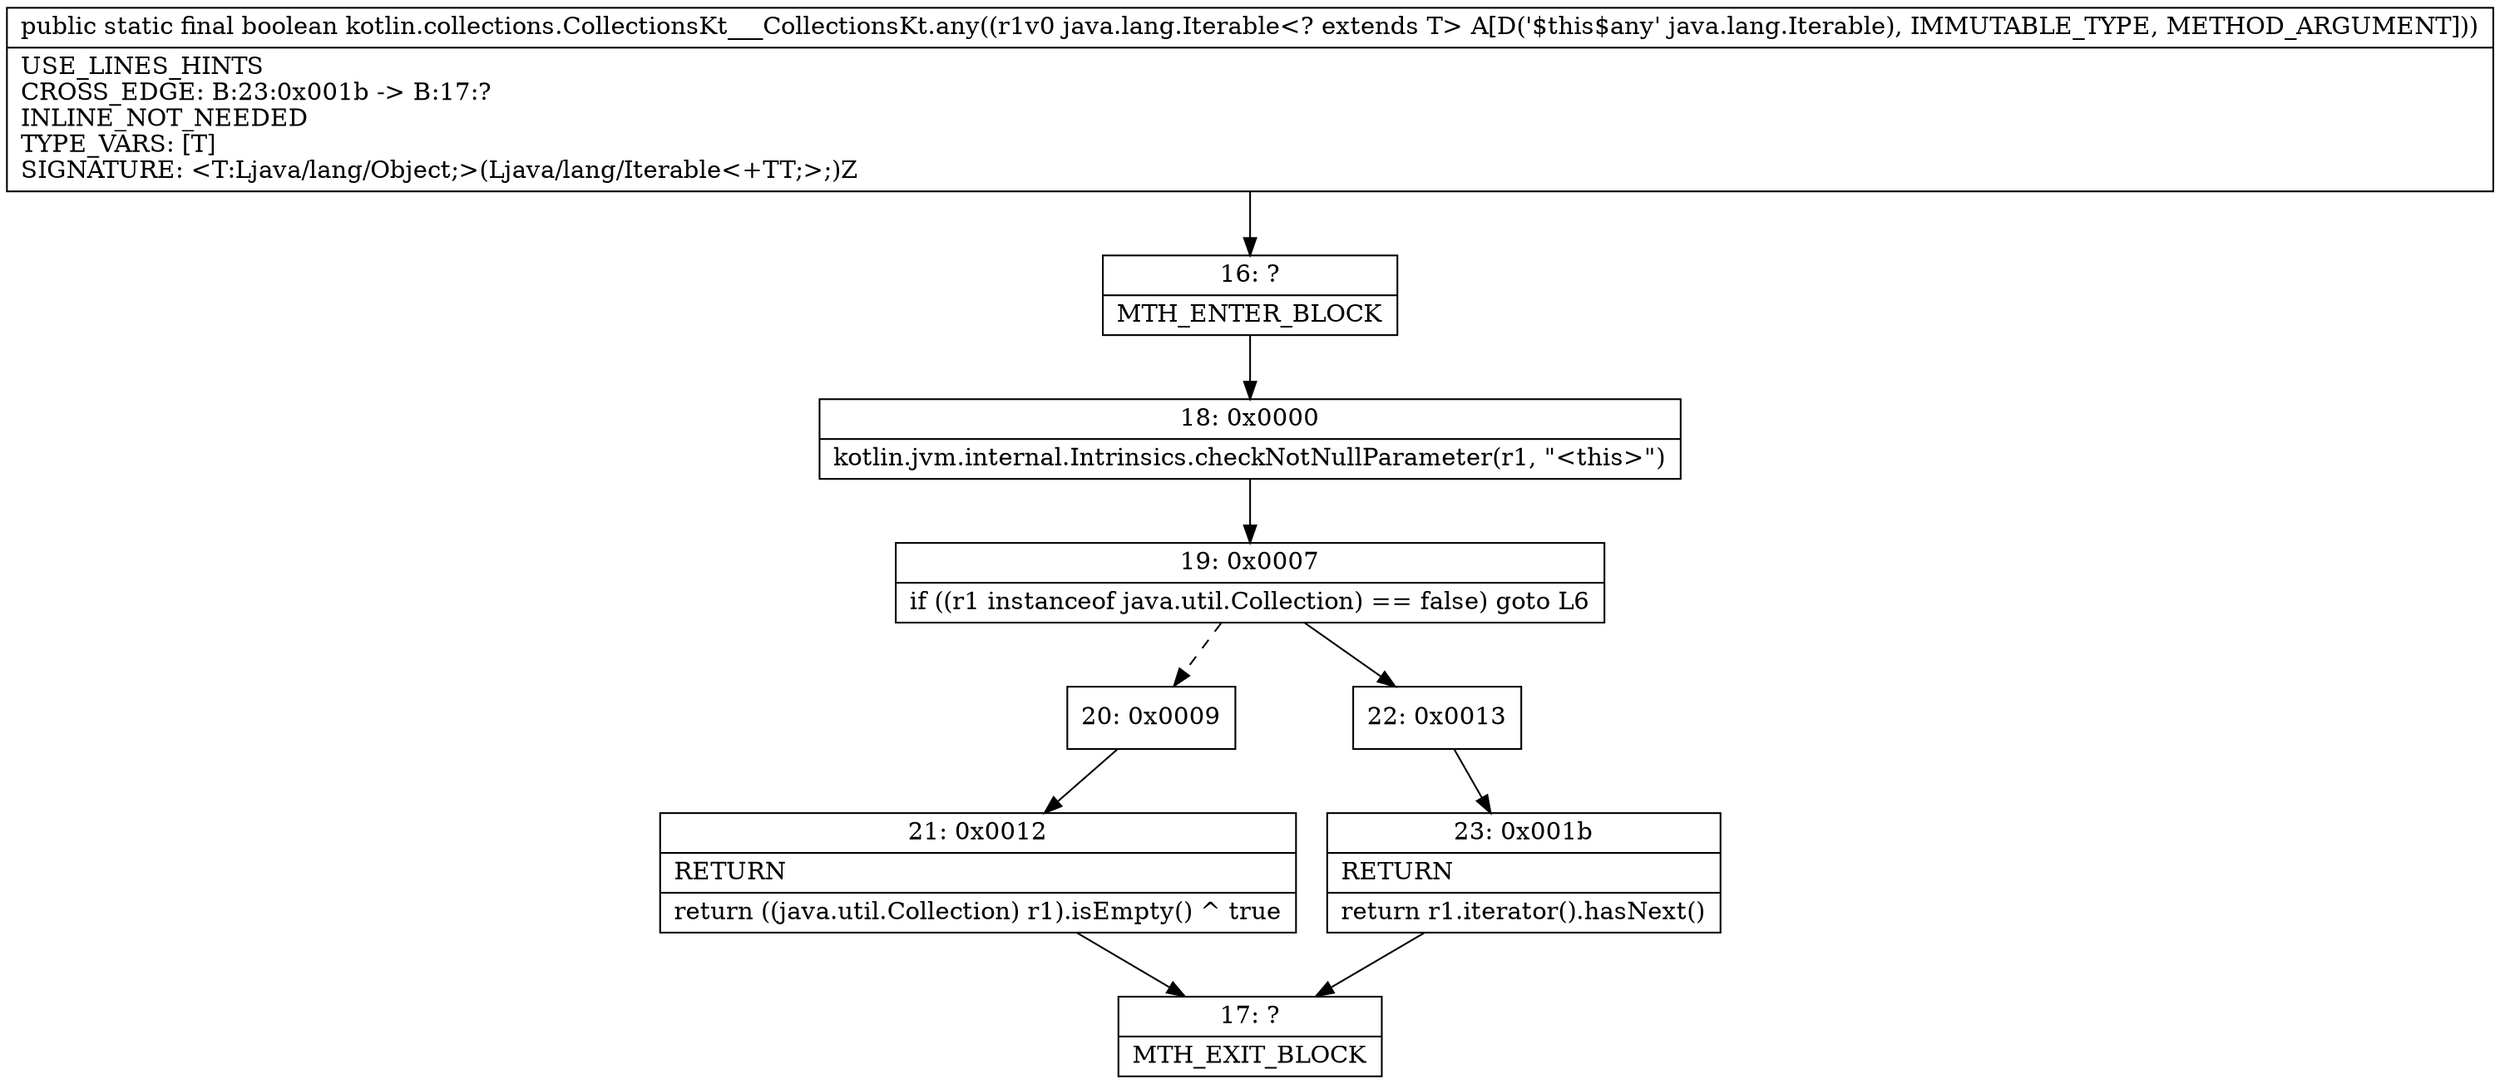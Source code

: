 digraph "CFG forkotlin.collections.CollectionsKt___CollectionsKt.any(Ljava\/lang\/Iterable;)Z" {
Node_16 [shape=record,label="{16\:\ ?|MTH_ENTER_BLOCK\l}"];
Node_18 [shape=record,label="{18\:\ 0x0000|kotlin.jvm.internal.Intrinsics.checkNotNullParameter(r1, \"\<this\>\")\l}"];
Node_19 [shape=record,label="{19\:\ 0x0007|if ((r1 instanceof java.util.Collection) == false) goto L6\l}"];
Node_20 [shape=record,label="{20\:\ 0x0009}"];
Node_21 [shape=record,label="{21\:\ 0x0012|RETURN\l|return ((java.util.Collection) r1).isEmpty() ^ true\l}"];
Node_17 [shape=record,label="{17\:\ ?|MTH_EXIT_BLOCK\l}"];
Node_22 [shape=record,label="{22\:\ 0x0013}"];
Node_23 [shape=record,label="{23\:\ 0x001b|RETURN\l|return r1.iterator().hasNext()\l}"];
MethodNode[shape=record,label="{public static final boolean kotlin.collections.CollectionsKt___CollectionsKt.any((r1v0 java.lang.Iterable\<? extends T\> A[D('$this$any' java.lang.Iterable), IMMUTABLE_TYPE, METHOD_ARGUMENT]))  | USE_LINES_HINTS\lCROSS_EDGE: B:23:0x001b \-\> B:17:?\lINLINE_NOT_NEEDED\lTYPE_VARS: [T]\lSIGNATURE: \<T:Ljava\/lang\/Object;\>(Ljava\/lang\/Iterable\<+TT;\>;)Z\l}"];
MethodNode -> Node_16;Node_16 -> Node_18;
Node_18 -> Node_19;
Node_19 -> Node_20[style=dashed];
Node_19 -> Node_22;
Node_20 -> Node_21;
Node_21 -> Node_17;
Node_22 -> Node_23;
Node_23 -> Node_17;
}

